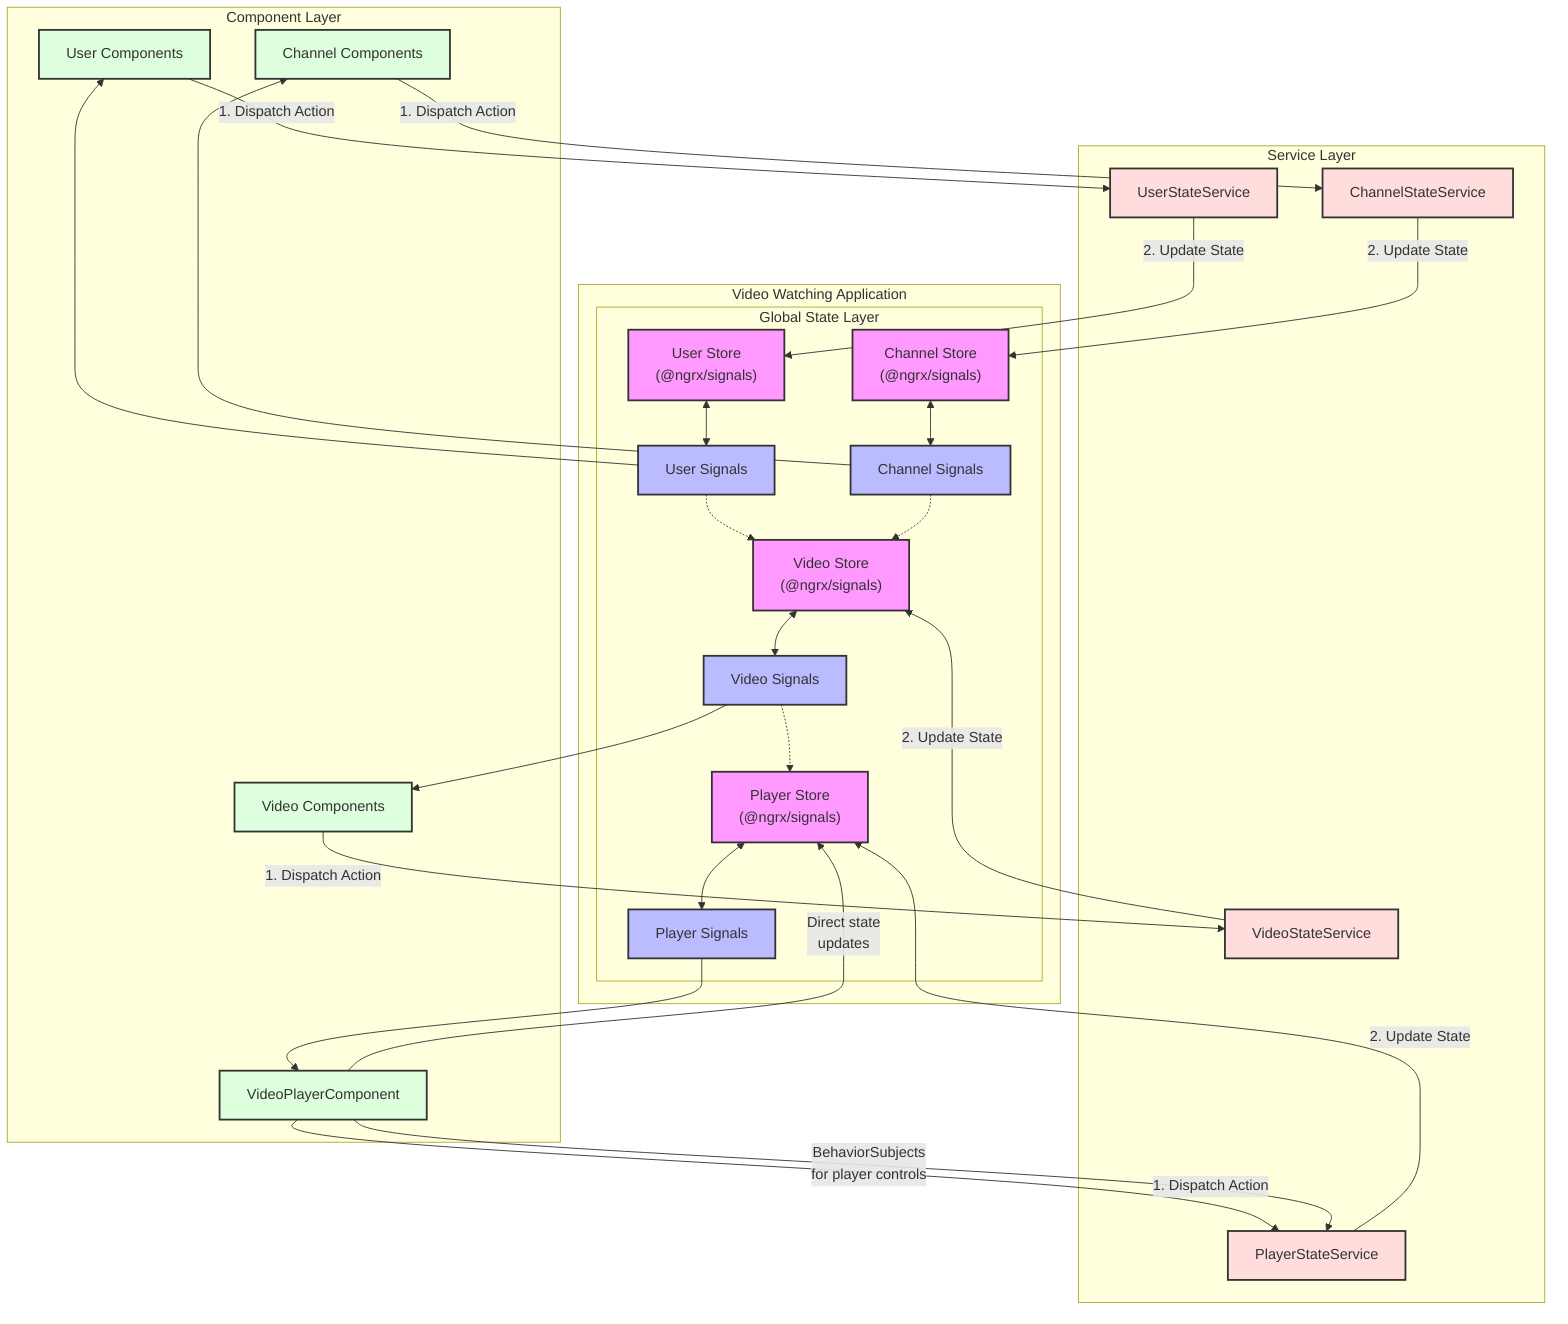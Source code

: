 flowchart TB

    subgraph "Component Layer"
        Comp1["User Components"]
        Comp2["Channel Components"]
        Comp3["Video Components"]
        Comp4["VideoPlayerComponent"]
    end


    subgraph "Service Layer"
        Service1["UserStateService"]
        Service2["ChannelStateService"]
        Service3["VideoStateService"]
        Service4["PlayerStateService"]
    end


    subgraph "Video Watching Application"
        subgraph "Global State Layer"
            Store1["User Store\n(@ngrx/signals)"]
            Store2["Channel Store\n(@ngrx/signals)"]
            Store3["Video Store\n(@ngrx/signals)"]
            Store4["Player Store\n(@ngrx/signals)"]

            StoreSignals1["User Signals"]
            StoreSignals2["Channel Signals"]
            StoreSignals3["Video Signals"]
            StoreSignals4["Player Signals"]

            Store1 <--> StoreSignals1
            Store2 <--> StoreSignals2
            Store3 <--> StoreSignals3
            Store4 <--> StoreSignals4
        end
    end

    %% Standard Flow - Read operations (Store Signals to Components)
    StoreSignals1 --> Comp1
    StoreSignals2 --> Comp2
    StoreSignals3 --> Comp3
    StoreSignals4 --> Comp4

    %% Standard Flow - Write operations (Component to Service to Store)
    Comp1 -- "1. Dispatch Action" --> Service1
    Comp2 -- "1. Dispatch Action" --> Service2
    Comp3 -- "1. Dispatch Action" --> Service3

    Service1 -- "2. Update State" --> Store1
    Service2 -- "2. Update State" --> Store2
    Service3 -- "2. Update State" --> Store3

    %% Cross-Domain Integration
    StoreSignals1 -.-> Store3
    StoreSignals2 -.-> Store3
    StoreSignals3 -.-> Store4

    %% Special Player Flow - Two-way communication
    Comp4 -- "1. Dispatch Action" --> Service4
    Service4 -- "2. Update State" --> Store4
    Comp4 -- "BehaviorSubjects\nfor player controls" --> Service4
    Comp4 -- "Direct state\nupdates" --> Store4


    %% Style nodes
    classDef store fill:#f9f,stroke:#333,stroke-width:2px
    classDef signal fill:#bbf,stroke:#333,stroke-width:2px
    classDef service fill:#fdd,stroke:#333,stroke-width:2px
    classDef component fill:#dfd,stroke:#333,stroke-width:2px

    class Store1,Store2,Store3,Store4 store
    class StoreSignals1,StoreSignals2,StoreSignals3,StoreSignals4 signal
    class Service1,Service2,Service3,Service4 service
    class Comp1,Comp2,Comp3,Comp4 component
